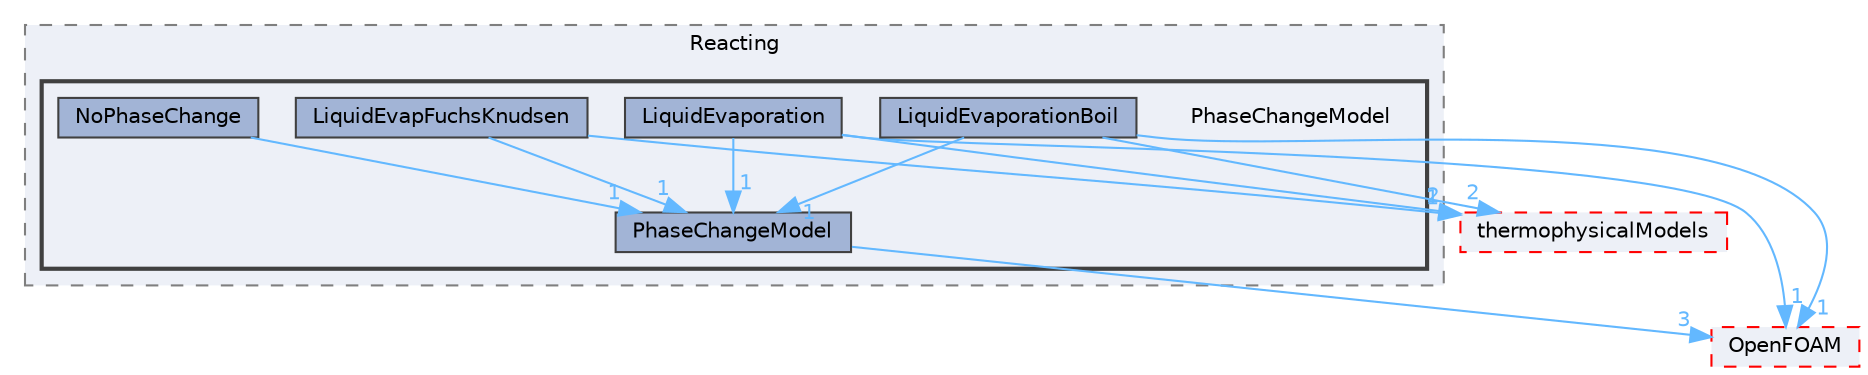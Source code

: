 digraph "src/lagrangian/intermediate/submodels/Reacting/PhaseChangeModel"
{
 // LATEX_PDF_SIZE
  bgcolor="transparent";
  edge [fontname=Helvetica,fontsize=10,labelfontname=Helvetica,labelfontsize=10];
  node [fontname=Helvetica,fontsize=10,shape=box,height=0.2,width=0.4];
  compound=true
  subgraph clusterdir_32fe46b8d3399a01c9ad390919e91809 {
    graph [ bgcolor="#edf0f7", pencolor="grey50", label="Reacting", fontname=Helvetica,fontsize=10 style="filled,dashed", URL="dir_32fe46b8d3399a01c9ad390919e91809.html",tooltip=""]
  subgraph clusterdir_95353bd4ad7f447577e2dd3ff5a2aad7 {
    graph [ bgcolor="#edf0f7", pencolor="grey25", label="", fontname=Helvetica,fontsize=10 style="filled,bold", URL="dir_95353bd4ad7f447577e2dd3ff5a2aad7.html",tooltip=""]
    dir_95353bd4ad7f447577e2dd3ff5a2aad7 [shape=plaintext, label="PhaseChangeModel"];
  dir_eb31c273c96c1e7017aa236c26e223f2 [label="LiquidEvapFuchsKnudsen", fillcolor="#a2b4d6", color="grey25", style="filled", URL="dir_eb31c273c96c1e7017aa236c26e223f2.html",tooltip=""];
  dir_4ef9883d17df60a10983e6afa59b7ffa [label="LiquidEvaporation", fillcolor="#a2b4d6", color="grey25", style="filled", URL="dir_4ef9883d17df60a10983e6afa59b7ffa.html",tooltip=""];
  dir_a06e61307c5ee5f6e46c55a72c80c3c0 [label="LiquidEvaporationBoil", fillcolor="#a2b4d6", color="grey25", style="filled", URL="dir_a06e61307c5ee5f6e46c55a72c80c3c0.html",tooltip=""];
  dir_7b8b6773e6833c66e04cb534f6b5e75a [label="NoPhaseChange", fillcolor="#a2b4d6", color="grey25", style="filled", URL="dir_7b8b6773e6833c66e04cb534f6b5e75a.html",tooltip=""];
  dir_a574ec62e8cd6cbf40600800e7143909 [label="PhaseChangeModel", fillcolor="#a2b4d6", color="grey25", style="filled", URL="dir_a574ec62e8cd6cbf40600800e7143909.html",tooltip=""];
  }
  }
  dir_2778d089ec5c4f66810b11f753867003 [label="thermophysicalModels", fillcolor="#edf0f7", color="red", style="filled,dashed", URL="dir_2778d089ec5c4f66810b11f753867003.html",tooltip=""];
  dir_c5473ff19b20e6ec4dfe5c310b3778a8 [label="OpenFOAM", fillcolor="#edf0f7", color="red", style="filled,dashed", URL="dir_c5473ff19b20e6ec4dfe5c310b3778a8.html",tooltip=""];
  dir_eb31c273c96c1e7017aa236c26e223f2->dir_2778d089ec5c4f66810b11f753867003 [headlabel="1", labeldistance=1.5 headhref="dir_002221_004022.html" href="dir_002221_004022.html" color="steelblue1" fontcolor="steelblue1"];
  dir_eb31c273c96c1e7017aa236c26e223f2->dir_a574ec62e8cd6cbf40600800e7143909 [headlabel="1", labeldistance=1.5 headhref="dir_002221_002876.html" href="dir_002221_002876.html" color="steelblue1" fontcolor="steelblue1"];
  dir_4ef9883d17df60a10983e6afa59b7ffa->dir_2778d089ec5c4f66810b11f753867003 [headlabel="2", labeldistance=1.5 headhref="dir_002222_004022.html" href="dir_002222_004022.html" color="steelblue1" fontcolor="steelblue1"];
  dir_4ef9883d17df60a10983e6afa59b7ffa->dir_a574ec62e8cd6cbf40600800e7143909 [headlabel="1", labeldistance=1.5 headhref="dir_002222_002876.html" href="dir_002222_002876.html" color="steelblue1" fontcolor="steelblue1"];
  dir_4ef9883d17df60a10983e6afa59b7ffa->dir_c5473ff19b20e6ec4dfe5c310b3778a8 [headlabel="1", labeldistance=1.5 headhref="dir_002222_002695.html" href="dir_002222_002695.html" color="steelblue1" fontcolor="steelblue1"];
  dir_a06e61307c5ee5f6e46c55a72c80c3c0->dir_2778d089ec5c4f66810b11f753867003 [headlabel="2", labeldistance=1.5 headhref="dir_002223_004022.html" href="dir_002223_004022.html" color="steelblue1" fontcolor="steelblue1"];
  dir_a06e61307c5ee5f6e46c55a72c80c3c0->dir_a574ec62e8cd6cbf40600800e7143909 [headlabel="1", labeldistance=1.5 headhref="dir_002223_002876.html" href="dir_002223_002876.html" color="steelblue1" fontcolor="steelblue1"];
  dir_a06e61307c5ee5f6e46c55a72c80c3c0->dir_c5473ff19b20e6ec4dfe5c310b3778a8 [headlabel="1", labeldistance=1.5 headhref="dir_002223_002695.html" href="dir_002223_002695.html" color="steelblue1" fontcolor="steelblue1"];
  dir_7b8b6773e6833c66e04cb534f6b5e75a->dir_a574ec62e8cd6cbf40600800e7143909 [headlabel="1", labeldistance=1.5 headhref="dir_002586_002876.html" href="dir_002586_002876.html" color="steelblue1" fontcolor="steelblue1"];
  dir_a574ec62e8cd6cbf40600800e7143909->dir_c5473ff19b20e6ec4dfe5c310b3778a8 [headlabel="3", labeldistance=1.5 headhref="dir_002876_002695.html" href="dir_002876_002695.html" color="steelblue1" fontcolor="steelblue1"];
}

